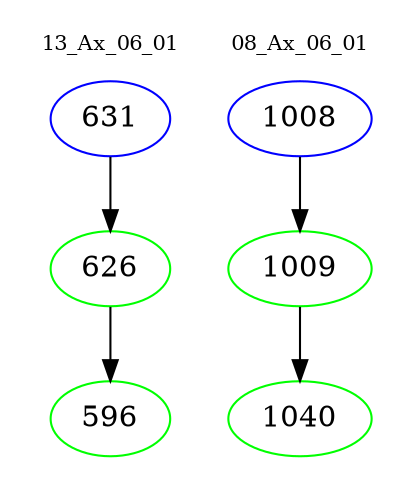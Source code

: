 digraph{
subgraph cluster_0 {
color = white
label = "13_Ax_06_01";
fontsize=10;
T0_631 [label="631", color="blue"]
T0_631 -> T0_626 [color="black"]
T0_626 [label="626", color="green"]
T0_626 -> T0_596 [color="black"]
T0_596 [label="596", color="green"]
}
subgraph cluster_1 {
color = white
label = "08_Ax_06_01";
fontsize=10;
T1_1008 [label="1008", color="blue"]
T1_1008 -> T1_1009 [color="black"]
T1_1009 [label="1009", color="green"]
T1_1009 -> T1_1040 [color="black"]
T1_1040 [label="1040", color="green"]
}
}
